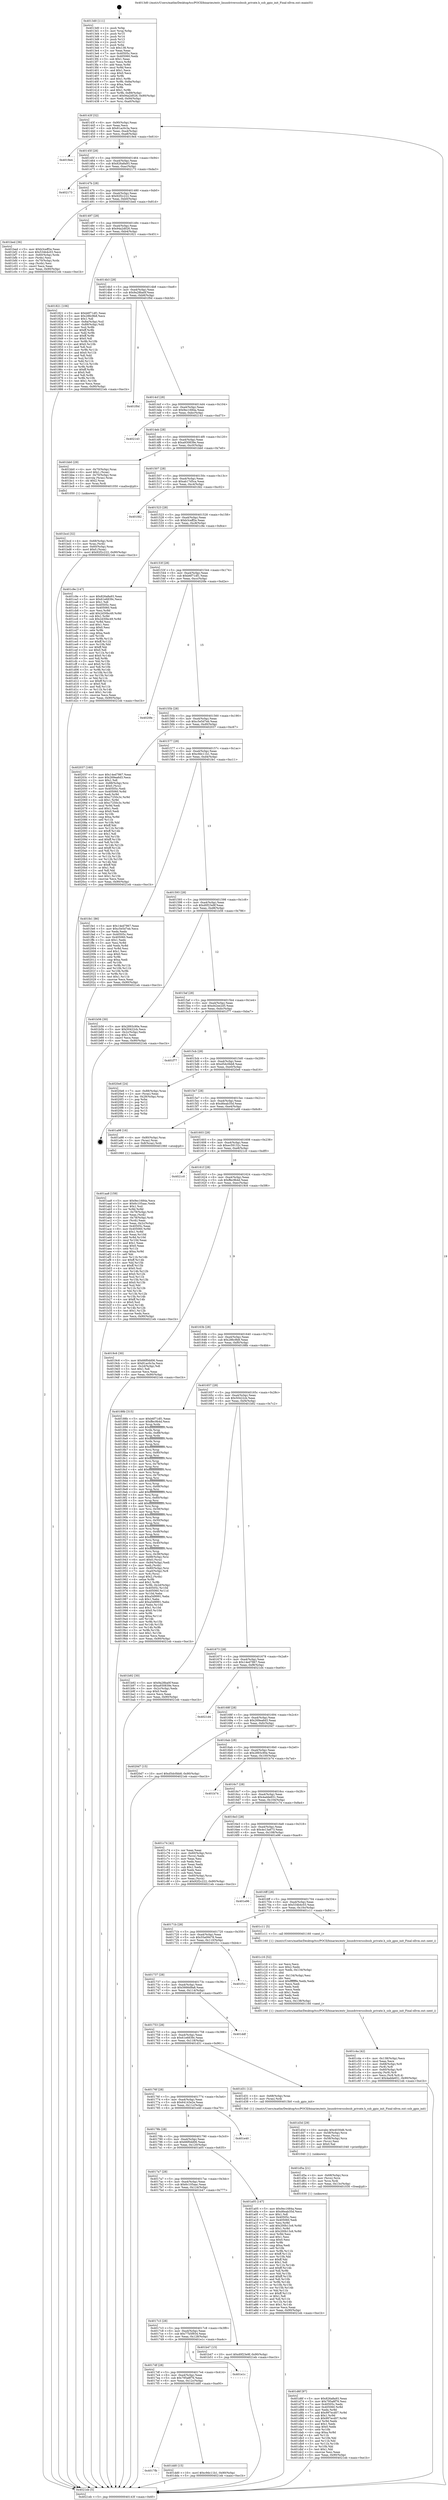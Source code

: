 digraph "0x4013d0" {
  label = "0x4013d0 (/mnt/c/Users/mathe/Desktop/tcc/POCII/binaries/extr_linuxdriversssbssb_private.h_ssb_gpio_init_Final-ollvm.out::main(0))"
  labelloc = "t"
  node[shape=record]

  Entry [label="",width=0.3,height=0.3,shape=circle,fillcolor=black,style=filled]
  "0x40143f" [label="{
     0x40143f [32]\l
     | [instrs]\l
     &nbsp;&nbsp;0x40143f \<+6\>: mov -0x90(%rbp),%eax\l
     &nbsp;&nbsp;0x401445 \<+2\>: mov %eax,%ecx\l
     &nbsp;&nbsp;0x401447 \<+6\>: sub $0x81ac0c3a,%ecx\l
     &nbsp;&nbsp;0x40144d \<+6\>: mov %eax,-0xa4(%rbp)\l
     &nbsp;&nbsp;0x401453 \<+6\>: mov %ecx,-0xa8(%rbp)\l
     &nbsp;&nbsp;0x401459 \<+6\>: je 00000000004019e4 \<main+0x614\>\l
  }"]
  "0x4019e4" [label="{
     0x4019e4\l
  }", style=dashed]
  "0x40145f" [label="{
     0x40145f [28]\l
     | [instrs]\l
     &nbsp;&nbsp;0x40145f \<+5\>: jmp 0000000000401464 \<main+0x94\>\l
     &nbsp;&nbsp;0x401464 \<+6\>: mov -0xa4(%rbp),%eax\l
     &nbsp;&nbsp;0x40146a \<+5\>: sub $0x826a8a93,%eax\l
     &nbsp;&nbsp;0x40146f \<+6\>: mov %eax,-0xac(%rbp)\l
     &nbsp;&nbsp;0x401475 \<+6\>: je 0000000000402173 \<main+0xda3\>\l
  }"]
  Exit [label="",width=0.3,height=0.3,shape=circle,fillcolor=black,style=filled,peripheries=2]
  "0x402173" [label="{
     0x402173\l
  }", style=dashed]
  "0x40147b" [label="{
     0x40147b [28]\l
     | [instrs]\l
     &nbsp;&nbsp;0x40147b \<+5\>: jmp 0000000000401480 \<main+0xb0\>\l
     &nbsp;&nbsp;0x401480 \<+6\>: mov -0xa4(%rbp),%eax\l
     &nbsp;&nbsp;0x401486 \<+5\>: sub $0x92f2c222,%eax\l
     &nbsp;&nbsp;0x40148b \<+6\>: mov %eax,-0xb0(%rbp)\l
     &nbsp;&nbsp;0x401491 \<+6\>: je 0000000000401bed \<main+0x81d\>\l
  }"]
  "0x4017fb" [label="{
     0x4017fb\l
  }", style=dashed]
  "0x401bed" [label="{
     0x401bed [36]\l
     | [instrs]\l
     &nbsp;&nbsp;0x401bed \<+5\>: mov $0xb3ceff2e,%eax\l
     &nbsp;&nbsp;0x401bf2 \<+5\>: mov $0x534b4c03,%ecx\l
     &nbsp;&nbsp;0x401bf7 \<+4\>: mov -0x60(%rbp),%rdx\l
     &nbsp;&nbsp;0x401bfb \<+2\>: mov (%rdx),%esi\l
     &nbsp;&nbsp;0x401bfd \<+4\>: mov -0x70(%rbp),%rdx\l
     &nbsp;&nbsp;0x401c01 \<+2\>: cmp (%rdx),%esi\l
     &nbsp;&nbsp;0x401c03 \<+3\>: cmovl %ecx,%eax\l
     &nbsp;&nbsp;0x401c06 \<+6\>: mov %eax,-0x90(%rbp)\l
     &nbsp;&nbsp;0x401c0c \<+5\>: jmp 00000000004021eb \<main+0xe1b\>\l
  }"]
  "0x401497" [label="{
     0x401497 [28]\l
     | [instrs]\l
     &nbsp;&nbsp;0x401497 \<+5\>: jmp 000000000040149c \<main+0xcc\>\l
     &nbsp;&nbsp;0x40149c \<+6\>: mov -0xa4(%rbp),%eax\l
     &nbsp;&nbsp;0x4014a2 \<+5\>: sub $0x94a2d026,%eax\l
     &nbsp;&nbsp;0x4014a7 \<+6\>: mov %eax,-0xb4(%rbp)\l
     &nbsp;&nbsp;0x4014ad \<+6\>: je 0000000000401821 \<main+0x451\>\l
  }"]
  "0x401dd0" [label="{
     0x401dd0 [15]\l
     | [instrs]\l
     &nbsp;&nbsp;0x401dd0 \<+10\>: movl $0xc9dc11b1,-0x90(%rbp)\l
     &nbsp;&nbsp;0x401dda \<+5\>: jmp 00000000004021eb \<main+0xe1b\>\l
  }"]
  "0x401821" [label="{
     0x401821 [106]\l
     | [instrs]\l
     &nbsp;&nbsp;0x401821 \<+5\>: mov $0xb6f71df1,%eax\l
     &nbsp;&nbsp;0x401826 \<+5\>: mov $0x286c9b8,%ecx\l
     &nbsp;&nbsp;0x40182b \<+2\>: mov $0x1,%dl\l
     &nbsp;&nbsp;0x40182d \<+7\>: mov -0x8a(%rbp),%sil\l
     &nbsp;&nbsp;0x401834 \<+7\>: mov -0x89(%rbp),%dil\l
     &nbsp;&nbsp;0x40183b \<+3\>: mov %sil,%r8b\l
     &nbsp;&nbsp;0x40183e \<+4\>: xor $0xff,%r8b\l
     &nbsp;&nbsp;0x401842 \<+3\>: mov %dil,%r9b\l
     &nbsp;&nbsp;0x401845 \<+4\>: xor $0xff,%r9b\l
     &nbsp;&nbsp;0x401849 \<+3\>: xor $0x0,%dl\l
     &nbsp;&nbsp;0x40184c \<+3\>: mov %r8b,%r10b\l
     &nbsp;&nbsp;0x40184f \<+4\>: and $0x0,%r10b\l
     &nbsp;&nbsp;0x401853 \<+3\>: and %dl,%sil\l
     &nbsp;&nbsp;0x401856 \<+3\>: mov %r9b,%r11b\l
     &nbsp;&nbsp;0x401859 \<+4\>: and $0x0,%r11b\l
     &nbsp;&nbsp;0x40185d \<+3\>: and %dl,%dil\l
     &nbsp;&nbsp;0x401860 \<+3\>: or %sil,%r10b\l
     &nbsp;&nbsp;0x401863 \<+3\>: or %dil,%r11b\l
     &nbsp;&nbsp;0x401866 \<+3\>: xor %r11b,%r10b\l
     &nbsp;&nbsp;0x401869 \<+3\>: or %r9b,%r8b\l
     &nbsp;&nbsp;0x40186c \<+4\>: xor $0xff,%r8b\l
     &nbsp;&nbsp;0x401870 \<+3\>: or $0x0,%dl\l
     &nbsp;&nbsp;0x401873 \<+3\>: and %dl,%r8b\l
     &nbsp;&nbsp;0x401876 \<+3\>: or %r8b,%r10b\l
     &nbsp;&nbsp;0x401879 \<+4\>: test $0x1,%r10b\l
     &nbsp;&nbsp;0x40187d \<+3\>: cmovne %ecx,%eax\l
     &nbsp;&nbsp;0x401880 \<+6\>: mov %eax,-0x90(%rbp)\l
     &nbsp;&nbsp;0x401886 \<+5\>: jmp 00000000004021eb \<main+0xe1b\>\l
  }"]
  "0x4014b3" [label="{
     0x4014b3 [28]\l
     | [instrs]\l
     &nbsp;&nbsp;0x4014b3 \<+5\>: jmp 00000000004014b8 \<main+0xe8\>\l
     &nbsp;&nbsp;0x4014b8 \<+6\>: mov -0xa4(%rbp),%eax\l
     &nbsp;&nbsp;0x4014be \<+5\>: sub $0x9a28ba0f,%eax\l
     &nbsp;&nbsp;0x4014c3 \<+6\>: mov %eax,-0xb8(%rbp)\l
     &nbsp;&nbsp;0x4014c9 \<+6\>: je 0000000000401f0d \<main+0xb3d\>\l
  }"]
  "0x4021eb" [label="{
     0x4021eb [5]\l
     | [instrs]\l
     &nbsp;&nbsp;0x4021eb \<+5\>: jmp 000000000040143f \<main+0x6f\>\l
  }"]
  "0x4013d0" [label="{
     0x4013d0 [111]\l
     | [instrs]\l
     &nbsp;&nbsp;0x4013d0 \<+1\>: push %rbp\l
     &nbsp;&nbsp;0x4013d1 \<+3\>: mov %rsp,%rbp\l
     &nbsp;&nbsp;0x4013d4 \<+2\>: push %r15\l
     &nbsp;&nbsp;0x4013d6 \<+2\>: push %r14\l
     &nbsp;&nbsp;0x4013d8 \<+2\>: push %r13\l
     &nbsp;&nbsp;0x4013da \<+2\>: push %r12\l
     &nbsp;&nbsp;0x4013dc \<+1\>: push %rbx\l
     &nbsp;&nbsp;0x4013dd \<+7\>: sub $0x138,%rsp\l
     &nbsp;&nbsp;0x4013e4 \<+2\>: xor %eax,%eax\l
     &nbsp;&nbsp;0x4013e6 \<+7\>: mov 0x40505c,%ecx\l
     &nbsp;&nbsp;0x4013ed \<+7\>: mov 0x405060,%edx\l
     &nbsp;&nbsp;0x4013f4 \<+3\>: sub $0x1,%eax\l
     &nbsp;&nbsp;0x4013f7 \<+3\>: mov %ecx,%r8d\l
     &nbsp;&nbsp;0x4013fa \<+3\>: add %eax,%r8d\l
     &nbsp;&nbsp;0x4013fd \<+4\>: imul %r8d,%ecx\l
     &nbsp;&nbsp;0x401401 \<+3\>: and $0x1,%ecx\l
     &nbsp;&nbsp;0x401404 \<+3\>: cmp $0x0,%ecx\l
     &nbsp;&nbsp;0x401407 \<+4\>: sete %r9b\l
     &nbsp;&nbsp;0x40140b \<+4\>: and $0x1,%r9b\l
     &nbsp;&nbsp;0x40140f \<+7\>: mov %r9b,-0x8a(%rbp)\l
     &nbsp;&nbsp;0x401416 \<+3\>: cmp $0xa,%edx\l
     &nbsp;&nbsp;0x401419 \<+4\>: setl %r9b\l
     &nbsp;&nbsp;0x40141d \<+4\>: and $0x1,%r9b\l
     &nbsp;&nbsp;0x401421 \<+7\>: mov %r9b,-0x89(%rbp)\l
     &nbsp;&nbsp;0x401428 \<+10\>: movl $0x94a2d026,-0x90(%rbp)\l
     &nbsp;&nbsp;0x401432 \<+6\>: mov %edi,-0x94(%rbp)\l
     &nbsp;&nbsp;0x401438 \<+7\>: mov %rsi,-0xa0(%rbp)\l
  }"]
  "0x4017df" [label="{
     0x4017df [28]\l
     | [instrs]\l
     &nbsp;&nbsp;0x4017df \<+5\>: jmp 00000000004017e4 \<main+0x414\>\l
     &nbsp;&nbsp;0x4017e4 \<+6\>: mov -0xa4(%rbp),%eax\l
     &nbsp;&nbsp;0x4017ea \<+5\>: sub $0x795a8f76,%eax\l
     &nbsp;&nbsp;0x4017ef \<+6\>: mov %eax,-0x12c(%rbp)\l
     &nbsp;&nbsp;0x4017f5 \<+6\>: je 0000000000401dd0 \<main+0xa00\>\l
  }"]
  "0x401f0d" [label="{
     0x401f0d\l
  }", style=dashed]
  "0x4014cf" [label="{
     0x4014cf [28]\l
     | [instrs]\l
     &nbsp;&nbsp;0x4014cf \<+5\>: jmp 00000000004014d4 \<main+0x104\>\l
     &nbsp;&nbsp;0x4014d4 \<+6\>: mov -0xa4(%rbp),%eax\l
     &nbsp;&nbsp;0x4014da \<+5\>: sub $0x9ec1684a,%eax\l
     &nbsp;&nbsp;0x4014df \<+6\>: mov %eax,-0xbc(%rbp)\l
     &nbsp;&nbsp;0x4014e5 \<+6\>: je 0000000000402143 \<main+0xd73\>\l
  }"]
  "0x401e1c" [label="{
     0x401e1c\l
  }", style=dashed]
  "0x402143" [label="{
     0x402143\l
  }", style=dashed]
  "0x4014eb" [label="{
     0x4014eb [28]\l
     | [instrs]\l
     &nbsp;&nbsp;0x4014eb \<+5\>: jmp 00000000004014f0 \<main+0x120\>\l
     &nbsp;&nbsp;0x4014f0 \<+6\>: mov -0xa4(%rbp),%eax\l
     &nbsp;&nbsp;0x4014f6 \<+5\>: sub $0xa930839e,%eax\l
     &nbsp;&nbsp;0x4014fb \<+6\>: mov %eax,-0xc0(%rbp)\l
     &nbsp;&nbsp;0x401501 \<+6\>: je 0000000000401bb0 \<main+0x7e0\>\l
  }"]
  "0x401d6f" [label="{
     0x401d6f [97]\l
     | [instrs]\l
     &nbsp;&nbsp;0x401d6f \<+5\>: mov $0x826a8a93,%eax\l
     &nbsp;&nbsp;0x401d74 \<+5\>: mov $0x795a8f76,%esi\l
     &nbsp;&nbsp;0x401d79 \<+7\>: mov 0x40505c,%edx\l
     &nbsp;&nbsp;0x401d80 \<+8\>: mov 0x405060,%r8d\l
     &nbsp;&nbsp;0x401d88 \<+3\>: mov %edx,%r9d\l
     &nbsp;&nbsp;0x401d8b \<+7\>: add $0x997ecd07,%r9d\l
     &nbsp;&nbsp;0x401d92 \<+4\>: sub $0x1,%r9d\l
     &nbsp;&nbsp;0x401d96 \<+7\>: sub $0x997ecd07,%r9d\l
     &nbsp;&nbsp;0x401d9d \<+4\>: imul %r9d,%edx\l
     &nbsp;&nbsp;0x401da1 \<+3\>: and $0x1,%edx\l
     &nbsp;&nbsp;0x401da4 \<+3\>: cmp $0x0,%edx\l
     &nbsp;&nbsp;0x401da7 \<+4\>: sete %r10b\l
     &nbsp;&nbsp;0x401dab \<+4\>: cmp $0xa,%r8d\l
     &nbsp;&nbsp;0x401daf \<+4\>: setl %r11b\l
     &nbsp;&nbsp;0x401db3 \<+3\>: mov %r10b,%bl\l
     &nbsp;&nbsp;0x401db6 \<+3\>: and %r11b,%bl\l
     &nbsp;&nbsp;0x401db9 \<+3\>: xor %r11b,%r10b\l
     &nbsp;&nbsp;0x401dbc \<+3\>: or %r10b,%bl\l
     &nbsp;&nbsp;0x401dbf \<+3\>: test $0x1,%bl\l
     &nbsp;&nbsp;0x401dc2 \<+3\>: cmovne %esi,%eax\l
     &nbsp;&nbsp;0x401dc5 \<+6\>: mov %eax,-0x90(%rbp)\l
     &nbsp;&nbsp;0x401dcb \<+5\>: jmp 00000000004021eb \<main+0xe1b\>\l
  }"]
  "0x401bb0" [label="{
     0x401bb0 [29]\l
     | [instrs]\l
     &nbsp;&nbsp;0x401bb0 \<+4\>: mov -0x70(%rbp),%rax\l
     &nbsp;&nbsp;0x401bb4 \<+6\>: movl $0x1,(%rax)\l
     &nbsp;&nbsp;0x401bba \<+4\>: mov -0x70(%rbp),%rax\l
     &nbsp;&nbsp;0x401bbe \<+3\>: movslq (%rax),%rax\l
     &nbsp;&nbsp;0x401bc1 \<+4\>: shl $0x2,%rax\l
     &nbsp;&nbsp;0x401bc5 \<+3\>: mov %rax,%rdi\l
     &nbsp;&nbsp;0x401bc8 \<+5\>: call 0000000000401050 \<malloc@plt\>\l
     | [calls]\l
     &nbsp;&nbsp;0x401050 \{1\} (unknown)\l
  }"]
  "0x401507" [label="{
     0x401507 [28]\l
     | [instrs]\l
     &nbsp;&nbsp;0x401507 \<+5\>: jmp 000000000040150c \<main+0x13c\>\l
     &nbsp;&nbsp;0x40150c \<+6\>: mov -0xa4(%rbp),%eax\l
     &nbsp;&nbsp;0x401512 \<+5\>: sub $0xab17d5ca,%eax\l
     &nbsp;&nbsp;0x401517 \<+6\>: mov %eax,-0xc4(%rbp)\l
     &nbsp;&nbsp;0x40151d \<+6\>: je 0000000000401fd2 \<main+0xc02\>\l
  }"]
  "0x401d5a" [label="{
     0x401d5a [21]\l
     | [instrs]\l
     &nbsp;&nbsp;0x401d5a \<+4\>: mov -0x68(%rbp),%rcx\l
     &nbsp;&nbsp;0x401d5e \<+3\>: mov (%rcx),%rcx\l
     &nbsp;&nbsp;0x401d61 \<+3\>: mov %rcx,%rdi\l
     &nbsp;&nbsp;0x401d64 \<+6\>: mov %eax,-0x13c(%rbp)\l
     &nbsp;&nbsp;0x401d6a \<+5\>: call 0000000000401030 \<free@plt\>\l
     | [calls]\l
     &nbsp;&nbsp;0x401030 \{1\} (unknown)\l
  }"]
  "0x401fd2" [label="{
     0x401fd2\l
  }", style=dashed]
  "0x401523" [label="{
     0x401523 [28]\l
     | [instrs]\l
     &nbsp;&nbsp;0x401523 \<+5\>: jmp 0000000000401528 \<main+0x158\>\l
     &nbsp;&nbsp;0x401528 \<+6\>: mov -0xa4(%rbp),%eax\l
     &nbsp;&nbsp;0x40152e \<+5\>: sub $0xb3ceff2e,%eax\l
     &nbsp;&nbsp;0x401533 \<+6\>: mov %eax,-0xc8(%rbp)\l
     &nbsp;&nbsp;0x401539 \<+6\>: je 0000000000401c9e \<main+0x8ce\>\l
  }"]
  "0x401d3d" [label="{
     0x401d3d [29]\l
     | [instrs]\l
     &nbsp;&nbsp;0x401d3d \<+10\>: movabs $0x4030d6,%rdi\l
     &nbsp;&nbsp;0x401d47 \<+4\>: mov -0x58(%rbp),%rcx\l
     &nbsp;&nbsp;0x401d4b \<+2\>: mov %eax,(%rcx)\l
     &nbsp;&nbsp;0x401d4d \<+4\>: mov -0x58(%rbp),%rcx\l
     &nbsp;&nbsp;0x401d51 \<+2\>: mov (%rcx),%esi\l
     &nbsp;&nbsp;0x401d53 \<+2\>: mov $0x0,%al\l
     &nbsp;&nbsp;0x401d55 \<+5\>: call 0000000000401040 \<printf@plt\>\l
     | [calls]\l
     &nbsp;&nbsp;0x401040 \{1\} (unknown)\l
  }"]
  "0x401c9e" [label="{
     0x401c9e [147]\l
     | [instrs]\l
     &nbsp;&nbsp;0x401c9e \<+5\>: mov $0x826a8a93,%eax\l
     &nbsp;&nbsp;0x401ca3 \<+5\>: mov $0x61e6839c,%ecx\l
     &nbsp;&nbsp;0x401ca8 \<+2\>: mov $0x1,%dl\l
     &nbsp;&nbsp;0x401caa \<+7\>: mov 0x40505c,%esi\l
     &nbsp;&nbsp;0x401cb1 \<+7\>: mov 0x405060,%edi\l
     &nbsp;&nbsp;0x401cb8 \<+3\>: mov %esi,%r8d\l
     &nbsp;&nbsp;0x401cbb \<+7\>: add $0x2d30bc49,%r8d\l
     &nbsp;&nbsp;0x401cc2 \<+4\>: sub $0x1,%r8d\l
     &nbsp;&nbsp;0x401cc6 \<+7\>: sub $0x2d30bc49,%r8d\l
     &nbsp;&nbsp;0x401ccd \<+4\>: imul %r8d,%esi\l
     &nbsp;&nbsp;0x401cd1 \<+3\>: and $0x1,%esi\l
     &nbsp;&nbsp;0x401cd4 \<+3\>: cmp $0x0,%esi\l
     &nbsp;&nbsp;0x401cd7 \<+4\>: sete %r9b\l
     &nbsp;&nbsp;0x401cdb \<+3\>: cmp $0xa,%edi\l
     &nbsp;&nbsp;0x401cde \<+4\>: setl %r10b\l
     &nbsp;&nbsp;0x401ce2 \<+3\>: mov %r9b,%r11b\l
     &nbsp;&nbsp;0x401ce5 \<+4\>: xor $0xff,%r11b\l
     &nbsp;&nbsp;0x401ce9 \<+3\>: mov %r10b,%bl\l
     &nbsp;&nbsp;0x401cec \<+3\>: xor $0xff,%bl\l
     &nbsp;&nbsp;0x401cef \<+3\>: xor $0x0,%dl\l
     &nbsp;&nbsp;0x401cf2 \<+3\>: mov %r11b,%r14b\l
     &nbsp;&nbsp;0x401cf5 \<+4\>: and $0x0,%r14b\l
     &nbsp;&nbsp;0x401cf9 \<+3\>: and %dl,%r9b\l
     &nbsp;&nbsp;0x401cfc \<+3\>: mov %bl,%r15b\l
     &nbsp;&nbsp;0x401cff \<+4\>: and $0x0,%r15b\l
     &nbsp;&nbsp;0x401d03 \<+3\>: and %dl,%r10b\l
     &nbsp;&nbsp;0x401d06 \<+3\>: or %r9b,%r14b\l
     &nbsp;&nbsp;0x401d09 \<+3\>: or %r10b,%r15b\l
     &nbsp;&nbsp;0x401d0c \<+3\>: xor %r15b,%r14b\l
     &nbsp;&nbsp;0x401d0f \<+3\>: or %bl,%r11b\l
     &nbsp;&nbsp;0x401d12 \<+4\>: xor $0xff,%r11b\l
     &nbsp;&nbsp;0x401d16 \<+3\>: or $0x0,%dl\l
     &nbsp;&nbsp;0x401d19 \<+3\>: and %dl,%r11b\l
     &nbsp;&nbsp;0x401d1c \<+3\>: or %r11b,%r14b\l
     &nbsp;&nbsp;0x401d1f \<+4\>: test $0x1,%r14b\l
     &nbsp;&nbsp;0x401d23 \<+3\>: cmovne %ecx,%eax\l
     &nbsp;&nbsp;0x401d26 \<+6\>: mov %eax,-0x90(%rbp)\l
     &nbsp;&nbsp;0x401d2c \<+5\>: jmp 00000000004021eb \<main+0xe1b\>\l
  }"]
  "0x40153f" [label="{
     0x40153f [28]\l
     | [instrs]\l
     &nbsp;&nbsp;0x40153f \<+5\>: jmp 0000000000401544 \<main+0x174\>\l
     &nbsp;&nbsp;0x401544 \<+6\>: mov -0xa4(%rbp),%eax\l
     &nbsp;&nbsp;0x40154a \<+5\>: sub $0xb6f71df1,%eax\l
     &nbsp;&nbsp;0x40154f \<+6\>: mov %eax,-0xcc(%rbp)\l
     &nbsp;&nbsp;0x401555 \<+6\>: je 00000000004020fe \<main+0xd2e\>\l
  }"]
  "0x401c4a" [label="{
     0x401c4a [42]\l
     | [instrs]\l
     &nbsp;&nbsp;0x401c4a \<+6\>: mov -0x138(%rbp),%ecx\l
     &nbsp;&nbsp;0x401c50 \<+3\>: imul %eax,%ecx\l
     &nbsp;&nbsp;0x401c53 \<+4\>: mov -0x68(%rbp),%r8\l
     &nbsp;&nbsp;0x401c57 \<+3\>: mov (%r8),%r8\l
     &nbsp;&nbsp;0x401c5a \<+4\>: mov -0x60(%rbp),%r9\l
     &nbsp;&nbsp;0x401c5e \<+3\>: movslq (%r9),%r9\l
     &nbsp;&nbsp;0x401c61 \<+4\>: mov %ecx,(%r8,%r9,4)\l
     &nbsp;&nbsp;0x401c65 \<+10\>: movl $0x4adde651,-0x90(%rbp)\l
     &nbsp;&nbsp;0x401c6f \<+5\>: jmp 00000000004021eb \<main+0xe1b\>\l
  }"]
  "0x4020fe" [label="{
     0x4020fe\l
  }", style=dashed]
  "0x40155b" [label="{
     0x40155b [28]\l
     | [instrs]\l
     &nbsp;&nbsp;0x40155b \<+5\>: jmp 0000000000401560 \<main+0x190\>\l
     &nbsp;&nbsp;0x401560 \<+6\>: mov -0xa4(%rbp),%eax\l
     &nbsp;&nbsp;0x401566 \<+5\>: sub $0xc5e5d7eb,%eax\l
     &nbsp;&nbsp;0x40156b \<+6\>: mov %eax,-0xd0(%rbp)\l
     &nbsp;&nbsp;0x401571 \<+6\>: je 0000000000402037 \<main+0xc67\>\l
  }"]
  "0x401c16" [label="{
     0x401c16 [52]\l
     | [instrs]\l
     &nbsp;&nbsp;0x401c16 \<+2\>: xor %ecx,%ecx\l
     &nbsp;&nbsp;0x401c18 \<+5\>: mov $0x2,%edx\l
     &nbsp;&nbsp;0x401c1d \<+6\>: mov %edx,-0x134(%rbp)\l
     &nbsp;&nbsp;0x401c23 \<+1\>: cltd\l
     &nbsp;&nbsp;0x401c24 \<+6\>: mov -0x134(%rbp),%esi\l
     &nbsp;&nbsp;0x401c2a \<+2\>: idiv %esi\l
     &nbsp;&nbsp;0x401c2c \<+6\>: imul $0xfffffffe,%edx,%edx\l
     &nbsp;&nbsp;0x401c32 \<+2\>: mov %ecx,%edi\l
     &nbsp;&nbsp;0x401c34 \<+2\>: sub %edx,%edi\l
     &nbsp;&nbsp;0x401c36 \<+2\>: mov %ecx,%edx\l
     &nbsp;&nbsp;0x401c38 \<+3\>: sub $0x1,%edx\l
     &nbsp;&nbsp;0x401c3b \<+2\>: add %edx,%edi\l
     &nbsp;&nbsp;0x401c3d \<+2\>: sub %edi,%ecx\l
     &nbsp;&nbsp;0x401c3f \<+6\>: mov %ecx,-0x138(%rbp)\l
     &nbsp;&nbsp;0x401c45 \<+5\>: call 0000000000401160 \<next_i\>\l
     | [calls]\l
     &nbsp;&nbsp;0x401160 \{1\} (/mnt/c/Users/mathe/Desktop/tcc/POCII/binaries/extr_linuxdriversssbssb_private.h_ssb_gpio_init_Final-ollvm.out::next_i)\l
  }"]
  "0x402037" [label="{
     0x402037 [160]\l
     | [instrs]\l
     &nbsp;&nbsp;0x402037 \<+5\>: mov $0x14ed7867,%eax\l
     &nbsp;&nbsp;0x40203c \<+5\>: mov $0x269ea6d3,%ecx\l
     &nbsp;&nbsp;0x402041 \<+2\>: mov $0x1,%dl\l
     &nbsp;&nbsp;0x402043 \<+7\>: mov -0x88(%rbp),%rsi\l
     &nbsp;&nbsp;0x40204a \<+6\>: movl $0x0,(%rsi)\l
     &nbsp;&nbsp;0x402050 \<+7\>: mov 0x40505c,%edi\l
     &nbsp;&nbsp;0x402057 \<+8\>: mov 0x405060,%r8d\l
     &nbsp;&nbsp;0x40205f \<+3\>: mov %edi,%r9d\l
     &nbsp;&nbsp;0x402062 \<+7\>: add $0xc7250c3c,%r9d\l
     &nbsp;&nbsp;0x402069 \<+4\>: sub $0x1,%r9d\l
     &nbsp;&nbsp;0x40206d \<+7\>: sub $0xc7250c3c,%r9d\l
     &nbsp;&nbsp;0x402074 \<+4\>: imul %r9d,%edi\l
     &nbsp;&nbsp;0x402078 \<+3\>: and $0x1,%edi\l
     &nbsp;&nbsp;0x40207b \<+3\>: cmp $0x0,%edi\l
     &nbsp;&nbsp;0x40207e \<+4\>: sete %r10b\l
     &nbsp;&nbsp;0x402082 \<+4\>: cmp $0xa,%r8d\l
     &nbsp;&nbsp;0x402086 \<+4\>: setl %r11b\l
     &nbsp;&nbsp;0x40208a \<+3\>: mov %r10b,%bl\l
     &nbsp;&nbsp;0x40208d \<+3\>: xor $0xff,%bl\l
     &nbsp;&nbsp;0x402090 \<+3\>: mov %r11b,%r14b\l
     &nbsp;&nbsp;0x402093 \<+4\>: xor $0xff,%r14b\l
     &nbsp;&nbsp;0x402097 \<+3\>: xor $0x1,%dl\l
     &nbsp;&nbsp;0x40209a \<+3\>: mov %bl,%r15b\l
     &nbsp;&nbsp;0x40209d \<+4\>: and $0xff,%r15b\l
     &nbsp;&nbsp;0x4020a1 \<+3\>: and %dl,%r10b\l
     &nbsp;&nbsp;0x4020a4 \<+3\>: mov %r14b,%r12b\l
     &nbsp;&nbsp;0x4020a7 \<+4\>: and $0xff,%r12b\l
     &nbsp;&nbsp;0x4020ab \<+3\>: and %dl,%r11b\l
     &nbsp;&nbsp;0x4020ae \<+3\>: or %r10b,%r15b\l
     &nbsp;&nbsp;0x4020b1 \<+3\>: or %r11b,%r12b\l
     &nbsp;&nbsp;0x4020b4 \<+3\>: xor %r12b,%r15b\l
     &nbsp;&nbsp;0x4020b7 \<+3\>: or %r14b,%bl\l
     &nbsp;&nbsp;0x4020ba \<+3\>: xor $0xff,%bl\l
     &nbsp;&nbsp;0x4020bd \<+3\>: or $0x1,%dl\l
     &nbsp;&nbsp;0x4020c0 \<+2\>: and %dl,%bl\l
     &nbsp;&nbsp;0x4020c2 \<+3\>: or %bl,%r15b\l
     &nbsp;&nbsp;0x4020c5 \<+4\>: test $0x1,%r15b\l
     &nbsp;&nbsp;0x4020c9 \<+3\>: cmovne %ecx,%eax\l
     &nbsp;&nbsp;0x4020cc \<+6\>: mov %eax,-0x90(%rbp)\l
     &nbsp;&nbsp;0x4020d2 \<+5\>: jmp 00000000004021eb \<main+0xe1b\>\l
  }"]
  "0x401577" [label="{
     0x401577 [28]\l
     | [instrs]\l
     &nbsp;&nbsp;0x401577 \<+5\>: jmp 000000000040157c \<main+0x1ac\>\l
     &nbsp;&nbsp;0x40157c \<+6\>: mov -0xa4(%rbp),%eax\l
     &nbsp;&nbsp;0x401582 \<+5\>: sub $0xc9dc11b1,%eax\l
     &nbsp;&nbsp;0x401587 \<+6\>: mov %eax,-0xd4(%rbp)\l
     &nbsp;&nbsp;0x40158d \<+6\>: je 0000000000401fe1 \<main+0xc11\>\l
  }"]
  "0x401bcd" [label="{
     0x401bcd [32]\l
     | [instrs]\l
     &nbsp;&nbsp;0x401bcd \<+4\>: mov -0x68(%rbp),%rdi\l
     &nbsp;&nbsp;0x401bd1 \<+3\>: mov %rax,(%rdi)\l
     &nbsp;&nbsp;0x401bd4 \<+4\>: mov -0x60(%rbp),%rax\l
     &nbsp;&nbsp;0x401bd8 \<+6\>: movl $0x0,(%rax)\l
     &nbsp;&nbsp;0x401bde \<+10\>: movl $0x92f2c222,-0x90(%rbp)\l
     &nbsp;&nbsp;0x401be8 \<+5\>: jmp 00000000004021eb \<main+0xe1b\>\l
  }"]
  "0x401fe1" [label="{
     0x401fe1 [86]\l
     | [instrs]\l
     &nbsp;&nbsp;0x401fe1 \<+5\>: mov $0x14ed7867,%eax\l
     &nbsp;&nbsp;0x401fe6 \<+5\>: mov $0xc5e5d7eb,%ecx\l
     &nbsp;&nbsp;0x401feb \<+2\>: xor %edx,%edx\l
     &nbsp;&nbsp;0x401fed \<+7\>: mov 0x40505c,%esi\l
     &nbsp;&nbsp;0x401ff4 \<+7\>: mov 0x405060,%edi\l
     &nbsp;&nbsp;0x401ffb \<+3\>: sub $0x1,%edx\l
     &nbsp;&nbsp;0x401ffe \<+3\>: mov %esi,%r8d\l
     &nbsp;&nbsp;0x402001 \<+3\>: add %edx,%r8d\l
     &nbsp;&nbsp;0x402004 \<+4\>: imul %r8d,%esi\l
     &nbsp;&nbsp;0x402008 \<+3\>: and $0x1,%esi\l
     &nbsp;&nbsp;0x40200b \<+3\>: cmp $0x0,%esi\l
     &nbsp;&nbsp;0x40200e \<+4\>: sete %r9b\l
     &nbsp;&nbsp;0x402012 \<+3\>: cmp $0xa,%edi\l
     &nbsp;&nbsp;0x402015 \<+4\>: setl %r10b\l
     &nbsp;&nbsp;0x402019 \<+3\>: mov %r9b,%r11b\l
     &nbsp;&nbsp;0x40201c \<+3\>: and %r10b,%r11b\l
     &nbsp;&nbsp;0x40201f \<+3\>: xor %r10b,%r9b\l
     &nbsp;&nbsp;0x402022 \<+3\>: or %r9b,%r11b\l
     &nbsp;&nbsp;0x402025 \<+4\>: test $0x1,%r11b\l
     &nbsp;&nbsp;0x402029 \<+3\>: cmovne %ecx,%eax\l
     &nbsp;&nbsp;0x40202c \<+6\>: mov %eax,-0x90(%rbp)\l
     &nbsp;&nbsp;0x402032 \<+5\>: jmp 00000000004021eb \<main+0xe1b\>\l
  }"]
  "0x401593" [label="{
     0x401593 [28]\l
     | [instrs]\l
     &nbsp;&nbsp;0x401593 \<+5\>: jmp 0000000000401598 \<main+0x1c8\>\l
     &nbsp;&nbsp;0x401598 \<+6\>: mov -0xa4(%rbp),%eax\l
     &nbsp;&nbsp;0x40159e \<+5\>: sub $0xd0f23e9f,%eax\l
     &nbsp;&nbsp;0x4015a3 \<+6\>: mov %eax,-0xd8(%rbp)\l
     &nbsp;&nbsp;0x4015a9 \<+6\>: je 0000000000401b56 \<main+0x786\>\l
  }"]
  "0x4017c3" [label="{
     0x4017c3 [28]\l
     | [instrs]\l
     &nbsp;&nbsp;0x4017c3 \<+5\>: jmp 00000000004017c8 \<main+0x3f8\>\l
     &nbsp;&nbsp;0x4017c8 \<+6\>: mov -0xa4(%rbp),%eax\l
     &nbsp;&nbsp;0x4017ce \<+5\>: sub $0x77b5f934,%eax\l
     &nbsp;&nbsp;0x4017d3 \<+6\>: mov %eax,-0x128(%rbp)\l
     &nbsp;&nbsp;0x4017d9 \<+6\>: je 0000000000401e1c \<main+0xa4c\>\l
  }"]
  "0x401b56" [label="{
     0x401b56 [30]\l
     | [instrs]\l
     &nbsp;&nbsp;0x401b56 \<+5\>: mov $0x2893c90e,%eax\l
     &nbsp;&nbsp;0x401b5b \<+5\>: mov $0x50422cb,%ecx\l
     &nbsp;&nbsp;0x401b60 \<+3\>: mov -0x2c(%rbp),%edx\l
     &nbsp;&nbsp;0x401b63 \<+3\>: cmp $0x1,%edx\l
     &nbsp;&nbsp;0x401b66 \<+3\>: cmovl %ecx,%eax\l
     &nbsp;&nbsp;0x401b69 \<+6\>: mov %eax,-0x90(%rbp)\l
     &nbsp;&nbsp;0x401b6f \<+5\>: jmp 00000000004021eb \<main+0xe1b\>\l
  }"]
  "0x4015af" [label="{
     0x4015af [28]\l
     | [instrs]\l
     &nbsp;&nbsp;0x4015af \<+5\>: jmp 00000000004015b4 \<main+0x1e4\>\l
     &nbsp;&nbsp;0x4015b4 \<+6\>: mov -0xa4(%rbp),%eax\l
     &nbsp;&nbsp;0x4015ba \<+5\>: sub $0xd42ee2d5,%eax\l
     &nbsp;&nbsp;0x4015bf \<+6\>: mov %eax,-0xdc(%rbp)\l
     &nbsp;&nbsp;0x4015c5 \<+6\>: je 0000000000401f77 \<main+0xba7\>\l
  }"]
  "0x401b47" [label="{
     0x401b47 [15]\l
     | [instrs]\l
     &nbsp;&nbsp;0x401b47 \<+10\>: movl $0xd0f23e9f,-0x90(%rbp)\l
     &nbsp;&nbsp;0x401b51 \<+5\>: jmp 00000000004021eb \<main+0xe1b\>\l
  }"]
  "0x401f77" [label="{
     0x401f77\l
  }", style=dashed]
  "0x4015cb" [label="{
     0x4015cb [28]\l
     | [instrs]\l
     &nbsp;&nbsp;0x4015cb \<+5\>: jmp 00000000004015d0 \<main+0x200\>\l
     &nbsp;&nbsp;0x4015d0 \<+6\>: mov -0xa4(%rbp),%eax\l
     &nbsp;&nbsp;0x4015d6 \<+5\>: sub $0xd5dc0bb8,%eax\l
     &nbsp;&nbsp;0x4015db \<+6\>: mov %eax,-0xe0(%rbp)\l
     &nbsp;&nbsp;0x4015e1 \<+6\>: je 00000000004020e6 \<main+0xd16\>\l
  }"]
  "0x401aa8" [label="{
     0x401aa8 [159]\l
     | [instrs]\l
     &nbsp;&nbsp;0x401aa8 \<+5\>: mov $0x9ec1684a,%ecx\l
     &nbsp;&nbsp;0x401aad \<+5\>: mov $0x6c105aac,%edx\l
     &nbsp;&nbsp;0x401ab2 \<+3\>: mov $0x1,%sil\l
     &nbsp;&nbsp;0x401ab5 \<+3\>: xor %r8d,%r8d\l
     &nbsp;&nbsp;0x401ab8 \<+4\>: mov -0x78(%rbp),%rdi\l
     &nbsp;&nbsp;0x401abc \<+2\>: mov %eax,(%rdi)\l
     &nbsp;&nbsp;0x401abe \<+4\>: mov -0x78(%rbp),%rdi\l
     &nbsp;&nbsp;0x401ac2 \<+2\>: mov (%rdi),%eax\l
     &nbsp;&nbsp;0x401ac4 \<+3\>: mov %eax,-0x2c(%rbp)\l
     &nbsp;&nbsp;0x401ac7 \<+7\>: mov 0x40505c,%eax\l
     &nbsp;&nbsp;0x401ace \<+8\>: mov 0x405060,%r9d\l
     &nbsp;&nbsp;0x401ad6 \<+4\>: sub $0x1,%r8d\l
     &nbsp;&nbsp;0x401ada \<+3\>: mov %eax,%r10d\l
     &nbsp;&nbsp;0x401add \<+3\>: add %r8d,%r10d\l
     &nbsp;&nbsp;0x401ae0 \<+4\>: imul %r10d,%eax\l
     &nbsp;&nbsp;0x401ae4 \<+3\>: and $0x1,%eax\l
     &nbsp;&nbsp;0x401ae7 \<+3\>: cmp $0x0,%eax\l
     &nbsp;&nbsp;0x401aea \<+4\>: sete %r11b\l
     &nbsp;&nbsp;0x401aee \<+4\>: cmp $0xa,%r9d\l
     &nbsp;&nbsp;0x401af2 \<+3\>: setl %bl\l
     &nbsp;&nbsp;0x401af5 \<+3\>: mov %r11b,%r14b\l
     &nbsp;&nbsp;0x401af8 \<+4\>: xor $0xff,%r14b\l
     &nbsp;&nbsp;0x401afc \<+3\>: mov %bl,%r15b\l
     &nbsp;&nbsp;0x401aff \<+4\>: xor $0xff,%r15b\l
     &nbsp;&nbsp;0x401b03 \<+4\>: xor $0x0,%sil\l
     &nbsp;&nbsp;0x401b07 \<+3\>: mov %r14b,%r12b\l
     &nbsp;&nbsp;0x401b0a \<+4\>: and $0x0,%r12b\l
     &nbsp;&nbsp;0x401b0e \<+3\>: and %sil,%r11b\l
     &nbsp;&nbsp;0x401b11 \<+3\>: mov %r15b,%r13b\l
     &nbsp;&nbsp;0x401b14 \<+4\>: and $0x0,%r13b\l
     &nbsp;&nbsp;0x401b18 \<+3\>: and %sil,%bl\l
     &nbsp;&nbsp;0x401b1b \<+3\>: or %r11b,%r12b\l
     &nbsp;&nbsp;0x401b1e \<+3\>: or %bl,%r13b\l
     &nbsp;&nbsp;0x401b21 \<+3\>: xor %r13b,%r12b\l
     &nbsp;&nbsp;0x401b24 \<+3\>: or %r15b,%r14b\l
     &nbsp;&nbsp;0x401b27 \<+4\>: xor $0xff,%r14b\l
     &nbsp;&nbsp;0x401b2b \<+4\>: or $0x0,%sil\l
     &nbsp;&nbsp;0x401b2f \<+3\>: and %sil,%r14b\l
     &nbsp;&nbsp;0x401b32 \<+3\>: or %r14b,%r12b\l
     &nbsp;&nbsp;0x401b35 \<+4\>: test $0x1,%r12b\l
     &nbsp;&nbsp;0x401b39 \<+3\>: cmovne %edx,%ecx\l
     &nbsp;&nbsp;0x401b3c \<+6\>: mov %ecx,-0x90(%rbp)\l
     &nbsp;&nbsp;0x401b42 \<+5\>: jmp 00000000004021eb \<main+0xe1b\>\l
  }"]
  "0x4020e6" [label="{
     0x4020e6 [24]\l
     | [instrs]\l
     &nbsp;&nbsp;0x4020e6 \<+7\>: mov -0x88(%rbp),%rax\l
     &nbsp;&nbsp;0x4020ed \<+2\>: mov (%rax),%eax\l
     &nbsp;&nbsp;0x4020ef \<+4\>: lea -0x28(%rbp),%rsp\l
     &nbsp;&nbsp;0x4020f3 \<+1\>: pop %rbx\l
     &nbsp;&nbsp;0x4020f4 \<+2\>: pop %r12\l
     &nbsp;&nbsp;0x4020f6 \<+2\>: pop %r13\l
     &nbsp;&nbsp;0x4020f8 \<+2\>: pop %r14\l
     &nbsp;&nbsp;0x4020fa \<+2\>: pop %r15\l
     &nbsp;&nbsp;0x4020fc \<+1\>: pop %rbp\l
     &nbsp;&nbsp;0x4020fd \<+1\>: ret\l
  }"]
  "0x4015e7" [label="{
     0x4015e7 [28]\l
     | [instrs]\l
     &nbsp;&nbsp;0x4015e7 \<+5\>: jmp 00000000004015ec \<main+0x21c\>\l
     &nbsp;&nbsp;0x4015ec \<+6\>: mov -0xa4(%rbp),%eax\l
     &nbsp;&nbsp;0x4015f2 \<+5\>: sub $0xd6eab35d,%eax\l
     &nbsp;&nbsp;0x4015f7 \<+6\>: mov %eax,-0xe4(%rbp)\l
     &nbsp;&nbsp;0x4015fd \<+6\>: je 0000000000401a98 \<main+0x6c8\>\l
  }"]
  "0x4017a7" [label="{
     0x4017a7 [28]\l
     | [instrs]\l
     &nbsp;&nbsp;0x4017a7 \<+5\>: jmp 00000000004017ac \<main+0x3dc\>\l
     &nbsp;&nbsp;0x4017ac \<+6\>: mov -0xa4(%rbp),%eax\l
     &nbsp;&nbsp;0x4017b2 \<+5\>: sub $0x6c105aac,%eax\l
     &nbsp;&nbsp;0x4017b7 \<+6\>: mov %eax,-0x124(%rbp)\l
     &nbsp;&nbsp;0x4017bd \<+6\>: je 0000000000401b47 \<main+0x777\>\l
  }"]
  "0x401a98" [label="{
     0x401a98 [16]\l
     | [instrs]\l
     &nbsp;&nbsp;0x401a98 \<+4\>: mov -0x80(%rbp),%rax\l
     &nbsp;&nbsp;0x401a9c \<+3\>: mov (%rax),%rax\l
     &nbsp;&nbsp;0x401a9f \<+4\>: mov 0x8(%rax),%rdi\l
     &nbsp;&nbsp;0x401aa3 \<+5\>: call 0000000000401060 \<atoi@plt\>\l
     | [calls]\l
     &nbsp;&nbsp;0x401060 \{1\} (unknown)\l
  }"]
  "0x401603" [label="{
     0x401603 [28]\l
     | [instrs]\l
     &nbsp;&nbsp;0x401603 \<+5\>: jmp 0000000000401608 \<main+0x238\>\l
     &nbsp;&nbsp;0x401608 \<+6\>: mov -0xa4(%rbp),%eax\l
     &nbsp;&nbsp;0x40160e \<+5\>: sub $0xec59132c,%eax\l
     &nbsp;&nbsp;0x401613 \<+6\>: mov %eax,-0xe8(%rbp)\l
     &nbsp;&nbsp;0x401619 \<+6\>: je 00000000004021c0 \<main+0xdf0\>\l
  }"]
  "0x401a05" [label="{
     0x401a05 [147]\l
     | [instrs]\l
     &nbsp;&nbsp;0x401a05 \<+5\>: mov $0x9ec1684a,%eax\l
     &nbsp;&nbsp;0x401a0a \<+5\>: mov $0xd6eab35d,%ecx\l
     &nbsp;&nbsp;0x401a0f \<+2\>: mov $0x1,%dl\l
     &nbsp;&nbsp;0x401a11 \<+7\>: mov 0x40505c,%esi\l
     &nbsp;&nbsp;0x401a18 \<+7\>: mov 0x405060,%edi\l
     &nbsp;&nbsp;0x401a1f \<+3\>: mov %esi,%r8d\l
     &nbsp;&nbsp;0x401a22 \<+7\>: add $0x200b13c6,%r8d\l
     &nbsp;&nbsp;0x401a29 \<+4\>: sub $0x1,%r8d\l
     &nbsp;&nbsp;0x401a2d \<+7\>: sub $0x200b13c6,%r8d\l
     &nbsp;&nbsp;0x401a34 \<+4\>: imul %r8d,%esi\l
     &nbsp;&nbsp;0x401a38 \<+3\>: and $0x1,%esi\l
     &nbsp;&nbsp;0x401a3b \<+3\>: cmp $0x0,%esi\l
     &nbsp;&nbsp;0x401a3e \<+4\>: sete %r9b\l
     &nbsp;&nbsp;0x401a42 \<+3\>: cmp $0xa,%edi\l
     &nbsp;&nbsp;0x401a45 \<+4\>: setl %r10b\l
     &nbsp;&nbsp;0x401a49 \<+3\>: mov %r9b,%r11b\l
     &nbsp;&nbsp;0x401a4c \<+4\>: xor $0xff,%r11b\l
     &nbsp;&nbsp;0x401a50 \<+3\>: mov %r10b,%bl\l
     &nbsp;&nbsp;0x401a53 \<+3\>: xor $0xff,%bl\l
     &nbsp;&nbsp;0x401a56 \<+3\>: xor $0x1,%dl\l
     &nbsp;&nbsp;0x401a59 \<+3\>: mov %r11b,%r14b\l
     &nbsp;&nbsp;0x401a5c \<+4\>: and $0xff,%r14b\l
     &nbsp;&nbsp;0x401a60 \<+3\>: and %dl,%r9b\l
     &nbsp;&nbsp;0x401a63 \<+3\>: mov %bl,%r15b\l
     &nbsp;&nbsp;0x401a66 \<+4\>: and $0xff,%r15b\l
     &nbsp;&nbsp;0x401a6a \<+3\>: and %dl,%r10b\l
     &nbsp;&nbsp;0x401a6d \<+3\>: or %r9b,%r14b\l
     &nbsp;&nbsp;0x401a70 \<+3\>: or %r10b,%r15b\l
     &nbsp;&nbsp;0x401a73 \<+3\>: xor %r15b,%r14b\l
     &nbsp;&nbsp;0x401a76 \<+3\>: or %bl,%r11b\l
     &nbsp;&nbsp;0x401a79 \<+4\>: xor $0xff,%r11b\l
     &nbsp;&nbsp;0x401a7d \<+3\>: or $0x1,%dl\l
     &nbsp;&nbsp;0x401a80 \<+3\>: and %dl,%r11b\l
     &nbsp;&nbsp;0x401a83 \<+3\>: or %r11b,%r14b\l
     &nbsp;&nbsp;0x401a86 \<+4\>: test $0x1,%r14b\l
     &nbsp;&nbsp;0x401a8a \<+3\>: cmovne %ecx,%eax\l
     &nbsp;&nbsp;0x401a8d \<+6\>: mov %eax,-0x90(%rbp)\l
     &nbsp;&nbsp;0x401a93 \<+5\>: jmp 00000000004021eb \<main+0xe1b\>\l
  }"]
  "0x4021c0" [label="{
     0x4021c0\l
  }", style=dashed]
  "0x40161f" [label="{
     0x40161f [28]\l
     | [instrs]\l
     &nbsp;&nbsp;0x40161f \<+5\>: jmp 0000000000401624 \<main+0x254\>\l
     &nbsp;&nbsp;0x401624 \<+6\>: mov -0xa4(%rbp),%eax\l
     &nbsp;&nbsp;0x40162a \<+5\>: sub $0xffec9b4d,%eax\l
     &nbsp;&nbsp;0x40162f \<+6\>: mov %eax,-0xec(%rbp)\l
     &nbsp;&nbsp;0x401635 \<+6\>: je 00000000004019c6 \<main+0x5f6\>\l
  }"]
  "0x40178b" [label="{
     0x40178b [28]\l
     | [instrs]\l
     &nbsp;&nbsp;0x40178b \<+5\>: jmp 0000000000401790 \<main+0x3c0\>\l
     &nbsp;&nbsp;0x401790 \<+6\>: mov -0xa4(%rbp),%eax\l
     &nbsp;&nbsp;0x401796 \<+5\>: sub $0x66f0dd06,%eax\l
     &nbsp;&nbsp;0x40179b \<+6\>: mov %eax,-0x120(%rbp)\l
     &nbsp;&nbsp;0x4017a1 \<+6\>: je 0000000000401a05 \<main+0x635\>\l
  }"]
  "0x4019c6" [label="{
     0x4019c6 [30]\l
     | [instrs]\l
     &nbsp;&nbsp;0x4019c6 \<+5\>: mov $0x66f0dd06,%eax\l
     &nbsp;&nbsp;0x4019cb \<+5\>: mov $0x81ac0c3a,%ecx\l
     &nbsp;&nbsp;0x4019d0 \<+3\>: mov -0x2d(%rbp),%dl\l
     &nbsp;&nbsp;0x4019d3 \<+3\>: test $0x1,%dl\l
     &nbsp;&nbsp;0x4019d6 \<+3\>: cmovne %ecx,%eax\l
     &nbsp;&nbsp;0x4019d9 \<+6\>: mov %eax,-0x90(%rbp)\l
     &nbsp;&nbsp;0x4019df \<+5\>: jmp 00000000004021eb \<main+0xe1b\>\l
  }"]
  "0x40163b" [label="{
     0x40163b [28]\l
     | [instrs]\l
     &nbsp;&nbsp;0x40163b \<+5\>: jmp 0000000000401640 \<main+0x270\>\l
     &nbsp;&nbsp;0x401640 \<+6\>: mov -0xa4(%rbp),%eax\l
     &nbsp;&nbsp;0x401646 \<+5\>: sub $0x286c9b8,%eax\l
     &nbsp;&nbsp;0x40164b \<+6\>: mov %eax,-0xf0(%rbp)\l
     &nbsp;&nbsp;0x401651 \<+6\>: je 000000000040188b \<main+0x4bb\>\l
  }"]
  "0x401e40" [label="{
     0x401e40\l
  }", style=dashed]
  "0x40188b" [label="{
     0x40188b [315]\l
     | [instrs]\l
     &nbsp;&nbsp;0x40188b \<+5\>: mov $0xb6f71df1,%eax\l
     &nbsp;&nbsp;0x401890 \<+5\>: mov $0xffec9b4d,%ecx\l
     &nbsp;&nbsp;0x401895 \<+3\>: mov %rsp,%rdx\l
     &nbsp;&nbsp;0x401898 \<+4\>: add $0xfffffffffffffff0,%rdx\l
     &nbsp;&nbsp;0x40189c \<+3\>: mov %rdx,%rsp\l
     &nbsp;&nbsp;0x40189f \<+7\>: mov %rdx,-0x88(%rbp)\l
     &nbsp;&nbsp;0x4018a6 \<+3\>: mov %rsp,%rdx\l
     &nbsp;&nbsp;0x4018a9 \<+4\>: add $0xfffffffffffffff0,%rdx\l
     &nbsp;&nbsp;0x4018ad \<+3\>: mov %rdx,%rsp\l
     &nbsp;&nbsp;0x4018b0 \<+3\>: mov %rsp,%rsi\l
     &nbsp;&nbsp;0x4018b3 \<+4\>: add $0xfffffffffffffff0,%rsi\l
     &nbsp;&nbsp;0x4018b7 \<+3\>: mov %rsi,%rsp\l
     &nbsp;&nbsp;0x4018ba \<+4\>: mov %rsi,-0x80(%rbp)\l
     &nbsp;&nbsp;0x4018be \<+3\>: mov %rsp,%rsi\l
     &nbsp;&nbsp;0x4018c1 \<+4\>: add $0xfffffffffffffff0,%rsi\l
     &nbsp;&nbsp;0x4018c5 \<+3\>: mov %rsi,%rsp\l
     &nbsp;&nbsp;0x4018c8 \<+4\>: mov %rsi,-0x78(%rbp)\l
     &nbsp;&nbsp;0x4018cc \<+3\>: mov %rsp,%rsi\l
     &nbsp;&nbsp;0x4018cf \<+4\>: add $0xfffffffffffffff0,%rsi\l
     &nbsp;&nbsp;0x4018d3 \<+3\>: mov %rsi,%rsp\l
     &nbsp;&nbsp;0x4018d6 \<+4\>: mov %rsi,-0x70(%rbp)\l
     &nbsp;&nbsp;0x4018da \<+3\>: mov %rsp,%rsi\l
     &nbsp;&nbsp;0x4018dd \<+4\>: add $0xfffffffffffffff0,%rsi\l
     &nbsp;&nbsp;0x4018e1 \<+3\>: mov %rsi,%rsp\l
     &nbsp;&nbsp;0x4018e4 \<+4\>: mov %rsi,-0x68(%rbp)\l
     &nbsp;&nbsp;0x4018e8 \<+3\>: mov %rsp,%rsi\l
     &nbsp;&nbsp;0x4018eb \<+4\>: add $0xfffffffffffffff0,%rsi\l
     &nbsp;&nbsp;0x4018ef \<+3\>: mov %rsi,%rsp\l
     &nbsp;&nbsp;0x4018f2 \<+4\>: mov %rsi,-0x60(%rbp)\l
     &nbsp;&nbsp;0x4018f6 \<+3\>: mov %rsp,%rsi\l
     &nbsp;&nbsp;0x4018f9 \<+4\>: add $0xfffffffffffffff0,%rsi\l
     &nbsp;&nbsp;0x4018fd \<+3\>: mov %rsi,%rsp\l
     &nbsp;&nbsp;0x401900 \<+4\>: mov %rsi,-0x58(%rbp)\l
     &nbsp;&nbsp;0x401904 \<+3\>: mov %rsp,%rsi\l
     &nbsp;&nbsp;0x401907 \<+4\>: add $0xfffffffffffffff0,%rsi\l
     &nbsp;&nbsp;0x40190b \<+3\>: mov %rsi,%rsp\l
     &nbsp;&nbsp;0x40190e \<+4\>: mov %rsi,-0x50(%rbp)\l
     &nbsp;&nbsp;0x401912 \<+3\>: mov %rsp,%rsi\l
     &nbsp;&nbsp;0x401915 \<+4\>: add $0xfffffffffffffff0,%rsi\l
     &nbsp;&nbsp;0x401919 \<+3\>: mov %rsi,%rsp\l
     &nbsp;&nbsp;0x40191c \<+4\>: mov %rsi,-0x48(%rbp)\l
     &nbsp;&nbsp;0x401920 \<+3\>: mov %rsp,%rsi\l
     &nbsp;&nbsp;0x401923 \<+4\>: add $0xfffffffffffffff0,%rsi\l
     &nbsp;&nbsp;0x401927 \<+3\>: mov %rsi,%rsp\l
     &nbsp;&nbsp;0x40192a \<+4\>: mov %rsi,-0x40(%rbp)\l
     &nbsp;&nbsp;0x40192e \<+3\>: mov %rsp,%rsi\l
     &nbsp;&nbsp;0x401931 \<+4\>: add $0xfffffffffffffff0,%rsi\l
     &nbsp;&nbsp;0x401935 \<+3\>: mov %rsi,%rsp\l
     &nbsp;&nbsp;0x401938 \<+4\>: mov %rsi,-0x38(%rbp)\l
     &nbsp;&nbsp;0x40193c \<+7\>: mov -0x88(%rbp),%rsi\l
     &nbsp;&nbsp;0x401943 \<+6\>: movl $0x0,(%rsi)\l
     &nbsp;&nbsp;0x401949 \<+6\>: mov -0x94(%rbp),%edi\l
     &nbsp;&nbsp;0x40194f \<+2\>: mov %edi,(%rdx)\l
     &nbsp;&nbsp;0x401951 \<+4\>: mov -0x80(%rbp),%rsi\l
     &nbsp;&nbsp;0x401955 \<+7\>: mov -0xa0(%rbp),%r8\l
     &nbsp;&nbsp;0x40195c \<+3\>: mov %r8,(%rsi)\l
     &nbsp;&nbsp;0x40195f \<+3\>: cmpl $0x2,(%rdx)\l
     &nbsp;&nbsp;0x401962 \<+4\>: setne %r9b\l
     &nbsp;&nbsp;0x401966 \<+4\>: and $0x1,%r9b\l
     &nbsp;&nbsp;0x40196a \<+4\>: mov %r9b,-0x2d(%rbp)\l
     &nbsp;&nbsp;0x40196e \<+8\>: mov 0x40505c,%r10d\l
     &nbsp;&nbsp;0x401976 \<+8\>: mov 0x405060,%r11d\l
     &nbsp;&nbsp;0x40197e \<+3\>: mov %r10d,%ebx\l
     &nbsp;&nbsp;0x401981 \<+6\>: sub $0xa5d9991,%ebx\l
     &nbsp;&nbsp;0x401987 \<+3\>: sub $0x1,%ebx\l
     &nbsp;&nbsp;0x40198a \<+6\>: add $0xa5d9991,%ebx\l
     &nbsp;&nbsp;0x401990 \<+4\>: imul %ebx,%r10d\l
     &nbsp;&nbsp;0x401994 \<+4\>: and $0x1,%r10d\l
     &nbsp;&nbsp;0x401998 \<+4\>: cmp $0x0,%r10d\l
     &nbsp;&nbsp;0x40199c \<+4\>: sete %r9b\l
     &nbsp;&nbsp;0x4019a0 \<+4\>: cmp $0xa,%r11d\l
     &nbsp;&nbsp;0x4019a4 \<+4\>: setl %r14b\l
     &nbsp;&nbsp;0x4019a8 \<+3\>: mov %r9b,%r15b\l
     &nbsp;&nbsp;0x4019ab \<+3\>: and %r14b,%r15b\l
     &nbsp;&nbsp;0x4019ae \<+3\>: xor %r14b,%r9b\l
     &nbsp;&nbsp;0x4019b1 \<+3\>: or %r9b,%r15b\l
     &nbsp;&nbsp;0x4019b4 \<+4\>: test $0x1,%r15b\l
     &nbsp;&nbsp;0x4019b8 \<+3\>: cmovne %ecx,%eax\l
     &nbsp;&nbsp;0x4019bb \<+6\>: mov %eax,-0x90(%rbp)\l
     &nbsp;&nbsp;0x4019c1 \<+5\>: jmp 00000000004021eb \<main+0xe1b\>\l
  }"]
  "0x401657" [label="{
     0x401657 [28]\l
     | [instrs]\l
     &nbsp;&nbsp;0x401657 \<+5\>: jmp 000000000040165c \<main+0x28c\>\l
     &nbsp;&nbsp;0x40165c \<+6\>: mov -0xa4(%rbp),%eax\l
     &nbsp;&nbsp;0x401662 \<+5\>: sub $0x50422cb,%eax\l
     &nbsp;&nbsp;0x401667 \<+6\>: mov %eax,-0xf4(%rbp)\l
     &nbsp;&nbsp;0x40166d \<+6\>: je 0000000000401b92 \<main+0x7c2\>\l
  }"]
  "0x40176f" [label="{
     0x40176f [28]\l
     | [instrs]\l
     &nbsp;&nbsp;0x40176f \<+5\>: jmp 0000000000401774 \<main+0x3a4\>\l
     &nbsp;&nbsp;0x401774 \<+6\>: mov -0xa4(%rbp),%eax\l
     &nbsp;&nbsp;0x40177a \<+5\>: sub $0x64143e2e,%eax\l
     &nbsp;&nbsp;0x40177f \<+6\>: mov %eax,-0x11c(%rbp)\l
     &nbsp;&nbsp;0x401785 \<+6\>: je 0000000000401e40 \<main+0xa70\>\l
  }"]
  "0x401d31" [label="{
     0x401d31 [12]\l
     | [instrs]\l
     &nbsp;&nbsp;0x401d31 \<+4\>: mov -0x68(%rbp),%rax\l
     &nbsp;&nbsp;0x401d35 \<+3\>: mov (%rax),%rdi\l
     &nbsp;&nbsp;0x401d38 \<+5\>: call 00000000004013b0 \<ssb_gpio_init\>\l
     | [calls]\l
     &nbsp;&nbsp;0x4013b0 \{1\} (/mnt/c/Users/mathe/Desktop/tcc/POCII/binaries/extr_linuxdriversssbssb_private.h_ssb_gpio_init_Final-ollvm.out::ssb_gpio_init)\l
  }"]
  "0x401b92" [label="{
     0x401b92 [30]\l
     | [instrs]\l
     &nbsp;&nbsp;0x401b92 \<+5\>: mov $0x9a28ba0f,%eax\l
     &nbsp;&nbsp;0x401b97 \<+5\>: mov $0xa930839e,%ecx\l
     &nbsp;&nbsp;0x401b9c \<+3\>: mov -0x2c(%rbp),%edx\l
     &nbsp;&nbsp;0x401b9f \<+3\>: cmp $0x0,%edx\l
     &nbsp;&nbsp;0x401ba2 \<+3\>: cmove %ecx,%eax\l
     &nbsp;&nbsp;0x401ba5 \<+6\>: mov %eax,-0x90(%rbp)\l
     &nbsp;&nbsp;0x401bab \<+5\>: jmp 00000000004021eb \<main+0xe1b\>\l
  }"]
  "0x401673" [label="{
     0x401673 [28]\l
     | [instrs]\l
     &nbsp;&nbsp;0x401673 \<+5\>: jmp 0000000000401678 \<main+0x2a8\>\l
     &nbsp;&nbsp;0x401678 \<+6\>: mov -0xa4(%rbp),%eax\l
     &nbsp;&nbsp;0x40167e \<+5\>: sub $0x14ed7867,%eax\l
     &nbsp;&nbsp;0x401683 \<+6\>: mov %eax,-0xf8(%rbp)\l
     &nbsp;&nbsp;0x401689 \<+6\>: je 00000000004021d4 \<main+0xe04\>\l
  }"]
  "0x401753" [label="{
     0x401753 [28]\l
     | [instrs]\l
     &nbsp;&nbsp;0x401753 \<+5\>: jmp 0000000000401758 \<main+0x388\>\l
     &nbsp;&nbsp;0x401758 \<+6\>: mov -0xa4(%rbp),%eax\l
     &nbsp;&nbsp;0x40175e \<+5\>: sub $0x61e6839c,%eax\l
     &nbsp;&nbsp;0x401763 \<+6\>: mov %eax,-0x118(%rbp)\l
     &nbsp;&nbsp;0x401769 \<+6\>: je 0000000000401d31 \<main+0x961\>\l
  }"]
  "0x4021d4" [label="{
     0x4021d4\l
  }", style=dashed]
  "0x40168f" [label="{
     0x40168f [28]\l
     | [instrs]\l
     &nbsp;&nbsp;0x40168f \<+5\>: jmp 0000000000401694 \<main+0x2c4\>\l
     &nbsp;&nbsp;0x401694 \<+6\>: mov -0xa4(%rbp),%eax\l
     &nbsp;&nbsp;0x40169a \<+5\>: sub $0x269ea6d3,%eax\l
     &nbsp;&nbsp;0x40169f \<+6\>: mov %eax,-0xfc(%rbp)\l
     &nbsp;&nbsp;0x4016a5 \<+6\>: je 00000000004020d7 \<main+0xd07\>\l
  }"]
  "0x401ddf" [label="{
     0x401ddf\l
  }", style=dashed]
  "0x4020d7" [label="{
     0x4020d7 [15]\l
     | [instrs]\l
     &nbsp;&nbsp;0x4020d7 \<+10\>: movl $0xd5dc0bb8,-0x90(%rbp)\l
     &nbsp;&nbsp;0x4020e1 \<+5\>: jmp 00000000004021eb \<main+0xe1b\>\l
  }"]
  "0x4016ab" [label="{
     0x4016ab [28]\l
     | [instrs]\l
     &nbsp;&nbsp;0x4016ab \<+5\>: jmp 00000000004016b0 \<main+0x2e0\>\l
     &nbsp;&nbsp;0x4016b0 \<+6\>: mov -0xa4(%rbp),%eax\l
     &nbsp;&nbsp;0x4016b6 \<+5\>: sub $0x2893c90e,%eax\l
     &nbsp;&nbsp;0x4016bb \<+6\>: mov %eax,-0x100(%rbp)\l
     &nbsp;&nbsp;0x4016c1 \<+6\>: je 0000000000401b74 \<main+0x7a4\>\l
  }"]
  "0x401737" [label="{
     0x401737 [28]\l
     | [instrs]\l
     &nbsp;&nbsp;0x401737 \<+5\>: jmp 000000000040173c \<main+0x36c\>\l
     &nbsp;&nbsp;0x40173c \<+6\>: mov -0xa4(%rbp),%eax\l
     &nbsp;&nbsp;0x401742 \<+5\>: sub $0x5666d9a8,%eax\l
     &nbsp;&nbsp;0x401747 \<+6\>: mov %eax,-0x114(%rbp)\l
     &nbsp;&nbsp;0x40174d \<+6\>: je 0000000000401ddf \<main+0xa0f\>\l
  }"]
  "0x401b74" [label="{
     0x401b74\l
  }", style=dashed]
  "0x4016c7" [label="{
     0x4016c7 [28]\l
     | [instrs]\l
     &nbsp;&nbsp;0x4016c7 \<+5\>: jmp 00000000004016cc \<main+0x2fc\>\l
     &nbsp;&nbsp;0x4016cc \<+6\>: mov -0xa4(%rbp),%eax\l
     &nbsp;&nbsp;0x4016d2 \<+5\>: sub $0x4adde651,%eax\l
     &nbsp;&nbsp;0x4016d7 \<+6\>: mov %eax,-0x104(%rbp)\l
     &nbsp;&nbsp;0x4016dd \<+6\>: je 0000000000401c74 \<main+0x8a4\>\l
  }"]
  "0x401f1c" [label="{
     0x401f1c\l
  }", style=dashed]
  "0x401c74" [label="{
     0x401c74 [42]\l
     | [instrs]\l
     &nbsp;&nbsp;0x401c74 \<+2\>: xor %eax,%eax\l
     &nbsp;&nbsp;0x401c76 \<+4\>: mov -0x60(%rbp),%rcx\l
     &nbsp;&nbsp;0x401c7a \<+2\>: mov (%rcx),%edx\l
     &nbsp;&nbsp;0x401c7c \<+2\>: mov %eax,%esi\l
     &nbsp;&nbsp;0x401c7e \<+2\>: sub %edx,%esi\l
     &nbsp;&nbsp;0x401c80 \<+2\>: mov %eax,%edx\l
     &nbsp;&nbsp;0x401c82 \<+3\>: sub $0x1,%edx\l
     &nbsp;&nbsp;0x401c85 \<+2\>: add %edx,%esi\l
     &nbsp;&nbsp;0x401c87 \<+2\>: sub %esi,%eax\l
     &nbsp;&nbsp;0x401c89 \<+4\>: mov -0x60(%rbp),%rcx\l
     &nbsp;&nbsp;0x401c8d \<+2\>: mov %eax,(%rcx)\l
     &nbsp;&nbsp;0x401c8f \<+10\>: movl $0x92f2c222,-0x90(%rbp)\l
     &nbsp;&nbsp;0x401c99 \<+5\>: jmp 00000000004021eb \<main+0xe1b\>\l
  }"]
  "0x4016e3" [label="{
     0x4016e3 [28]\l
     | [instrs]\l
     &nbsp;&nbsp;0x4016e3 \<+5\>: jmp 00000000004016e8 \<main+0x318\>\l
     &nbsp;&nbsp;0x4016e8 \<+6\>: mov -0xa4(%rbp),%eax\l
     &nbsp;&nbsp;0x4016ee \<+5\>: sub $0x4e13a673,%eax\l
     &nbsp;&nbsp;0x4016f3 \<+6\>: mov %eax,-0x108(%rbp)\l
     &nbsp;&nbsp;0x4016f9 \<+6\>: je 0000000000401e96 \<main+0xac6\>\l
  }"]
  "0x40171b" [label="{
     0x40171b [28]\l
     | [instrs]\l
     &nbsp;&nbsp;0x40171b \<+5\>: jmp 0000000000401720 \<main+0x350\>\l
     &nbsp;&nbsp;0x401720 \<+6\>: mov -0xa4(%rbp),%eax\l
     &nbsp;&nbsp;0x401726 \<+5\>: sub $0x55a09478,%eax\l
     &nbsp;&nbsp;0x40172b \<+6\>: mov %eax,-0x110(%rbp)\l
     &nbsp;&nbsp;0x401731 \<+6\>: je 0000000000401f1c \<main+0xb4c\>\l
  }"]
  "0x401e96" [label="{
     0x401e96\l
  }", style=dashed]
  "0x4016ff" [label="{
     0x4016ff [28]\l
     | [instrs]\l
     &nbsp;&nbsp;0x4016ff \<+5\>: jmp 0000000000401704 \<main+0x334\>\l
     &nbsp;&nbsp;0x401704 \<+6\>: mov -0xa4(%rbp),%eax\l
     &nbsp;&nbsp;0x40170a \<+5\>: sub $0x534b4c03,%eax\l
     &nbsp;&nbsp;0x40170f \<+6\>: mov %eax,-0x10c(%rbp)\l
     &nbsp;&nbsp;0x401715 \<+6\>: je 0000000000401c11 \<main+0x841\>\l
  }"]
  "0x401c11" [label="{
     0x401c11 [5]\l
     | [instrs]\l
     &nbsp;&nbsp;0x401c11 \<+5\>: call 0000000000401160 \<next_i\>\l
     | [calls]\l
     &nbsp;&nbsp;0x401160 \{1\} (/mnt/c/Users/mathe/Desktop/tcc/POCII/binaries/extr_linuxdriversssbssb_private.h_ssb_gpio_init_Final-ollvm.out::next_i)\l
  }"]
  Entry -> "0x4013d0" [label=" 1"]
  "0x40143f" -> "0x4019e4" [label=" 0"]
  "0x40143f" -> "0x40145f" [label=" 20"]
  "0x4020e6" -> Exit [label=" 1"]
  "0x40145f" -> "0x402173" [label=" 0"]
  "0x40145f" -> "0x40147b" [label=" 20"]
  "0x4020d7" -> "0x4021eb" [label=" 1"]
  "0x40147b" -> "0x401bed" [label=" 2"]
  "0x40147b" -> "0x401497" [label=" 18"]
  "0x402037" -> "0x4021eb" [label=" 1"]
  "0x401497" -> "0x401821" [label=" 1"]
  "0x401497" -> "0x4014b3" [label=" 17"]
  "0x401821" -> "0x4021eb" [label=" 1"]
  "0x4013d0" -> "0x40143f" [label=" 1"]
  "0x4021eb" -> "0x40143f" [label=" 19"]
  "0x401fe1" -> "0x4021eb" [label=" 1"]
  "0x4014b3" -> "0x401f0d" [label=" 0"]
  "0x4014b3" -> "0x4014cf" [label=" 17"]
  "0x4017df" -> "0x4017fb" [label=" 0"]
  "0x4014cf" -> "0x402143" [label=" 0"]
  "0x4014cf" -> "0x4014eb" [label=" 17"]
  "0x4017df" -> "0x401dd0" [label=" 1"]
  "0x4014eb" -> "0x401bb0" [label=" 1"]
  "0x4014eb" -> "0x401507" [label=" 16"]
  "0x4017c3" -> "0x4017df" [label=" 1"]
  "0x401507" -> "0x401fd2" [label=" 0"]
  "0x401507" -> "0x401523" [label=" 16"]
  "0x4017c3" -> "0x401e1c" [label=" 0"]
  "0x401523" -> "0x401c9e" [label=" 1"]
  "0x401523" -> "0x40153f" [label=" 15"]
  "0x401dd0" -> "0x4021eb" [label=" 1"]
  "0x40153f" -> "0x4020fe" [label=" 0"]
  "0x40153f" -> "0x40155b" [label=" 15"]
  "0x401d6f" -> "0x4021eb" [label=" 1"]
  "0x40155b" -> "0x402037" [label=" 1"]
  "0x40155b" -> "0x401577" [label=" 14"]
  "0x401d5a" -> "0x401d6f" [label=" 1"]
  "0x401577" -> "0x401fe1" [label=" 1"]
  "0x401577" -> "0x401593" [label=" 13"]
  "0x401d3d" -> "0x401d5a" [label=" 1"]
  "0x401593" -> "0x401b56" [label=" 1"]
  "0x401593" -> "0x4015af" [label=" 12"]
  "0x401d31" -> "0x401d3d" [label=" 1"]
  "0x4015af" -> "0x401f77" [label=" 0"]
  "0x4015af" -> "0x4015cb" [label=" 12"]
  "0x401c9e" -> "0x4021eb" [label=" 1"]
  "0x4015cb" -> "0x4020e6" [label=" 1"]
  "0x4015cb" -> "0x4015e7" [label=" 11"]
  "0x401c4a" -> "0x4021eb" [label=" 1"]
  "0x4015e7" -> "0x401a98" [label=" 1"]
  "0x4015e7" -> "0x401603" [label=" 10"]
  "0x401c16" -> "0x401c4a" [label=" 1"]
  "0x401603" -> "0x4021c0" [label=" 0"]
  "0x401603" -> "0x40161f" [label=" 10"]
  "0x401c11" -> "0x401c16" [label=" 1"]
  "0x40161f" -> "0x4019c6" [label=" 1"]
  "0x40161f" -> "0x40163b" [label=" 9"]
  "0x401bcd" -> "0x4021eb" [label=" 1"]
  "0x40163b" -> "0x40188b" [label=" 1"]
  "0x40163b" -> "0x401657" [label=" 8"]
  "0x401bb0" -> "0x401bcd" [label=" 1"]
  "0x40188b" -> "0x4021eb" [label=" 1"]
  "0x4019c6" -> "0x4021eb" [label=" 1"]
  "0x401b56" -> "0x4021eb" [label=" 1"]
  "0x401657" -> "0x401b92" [label=" 1"]
  "0x401657" -> "0x401673" [label=" 7"]
  "0x401b47" -> "0x4021eb" [label=" 1"]
  "0x401673" -> "0x4021d4" [label=" 0"]
  "0x401673" -> "0x40168f" [label=" 7"]
  "0x4017a7" -> "0x401b47" [label=" 1"]
  "0x40168f" -> "0x4020d7" [label=" 1"]
  "0x40168f" -> "0x4016ab" [label=" 6"]
  "0x401c74" -> "0x4021eb" [label=" 1"]
  "0x4016ab" -> "0x401b74" [label=" 0"]
  "0x4016ab" -> "0x4016c7" [label=" 6"]
  "0x401a98" -> "0x401aa8" [label=" 1"]
  "0x4016c7" -> "0x401c74" [label=" 1"]
  "0x4016c7" -> "0x4016e3" [label=" 5"]
  "0x401a05" -> "0x4021eb" [label=" 1"]
  "0x4016e3" -> "0x401e96" [label=" 0"]
  "0x4016e3" -> "0x4016ff" [label=" 5"]
  "0x40178b" -> "0x401a05" [label=" 1"]
  "0x4016ff" -> "0x401c11" [label=" 1"]
  "0x4016ff" -> "0x40171b" [label=" 4"]
  "0x40178b" -> "0x4017a7" [label=" 2"]
  "0x40171b" -> "0x401f1c" [label=" 0"]
  "0x40171b" -> "0x401737" [label=" 4"]
  "0x401aa8" -> "0x4021eb" [label=" 1"]
  "0x401737" -> "0x401ddf" [label=" 0"]
  "0x401737" -> "0x401753" [label=" 4"]
  "0x4017a7" -> "0x4017c3" [label=" 1"]
  "0x401753" -> "0x401d31" [label=" 1"]
  "0x401753" -> "0x40176f" [label=" 3"]
  "0x401b92" -> "0x4021eb" [label=" 1"]
  "0x40176f" -> "0x401e40" [label=" 0"]
  "0x40176f" -> "0x40178b" [label=" 3"]
  "0x401bed" -> "0x4021eb" [label=" 2"]
}
